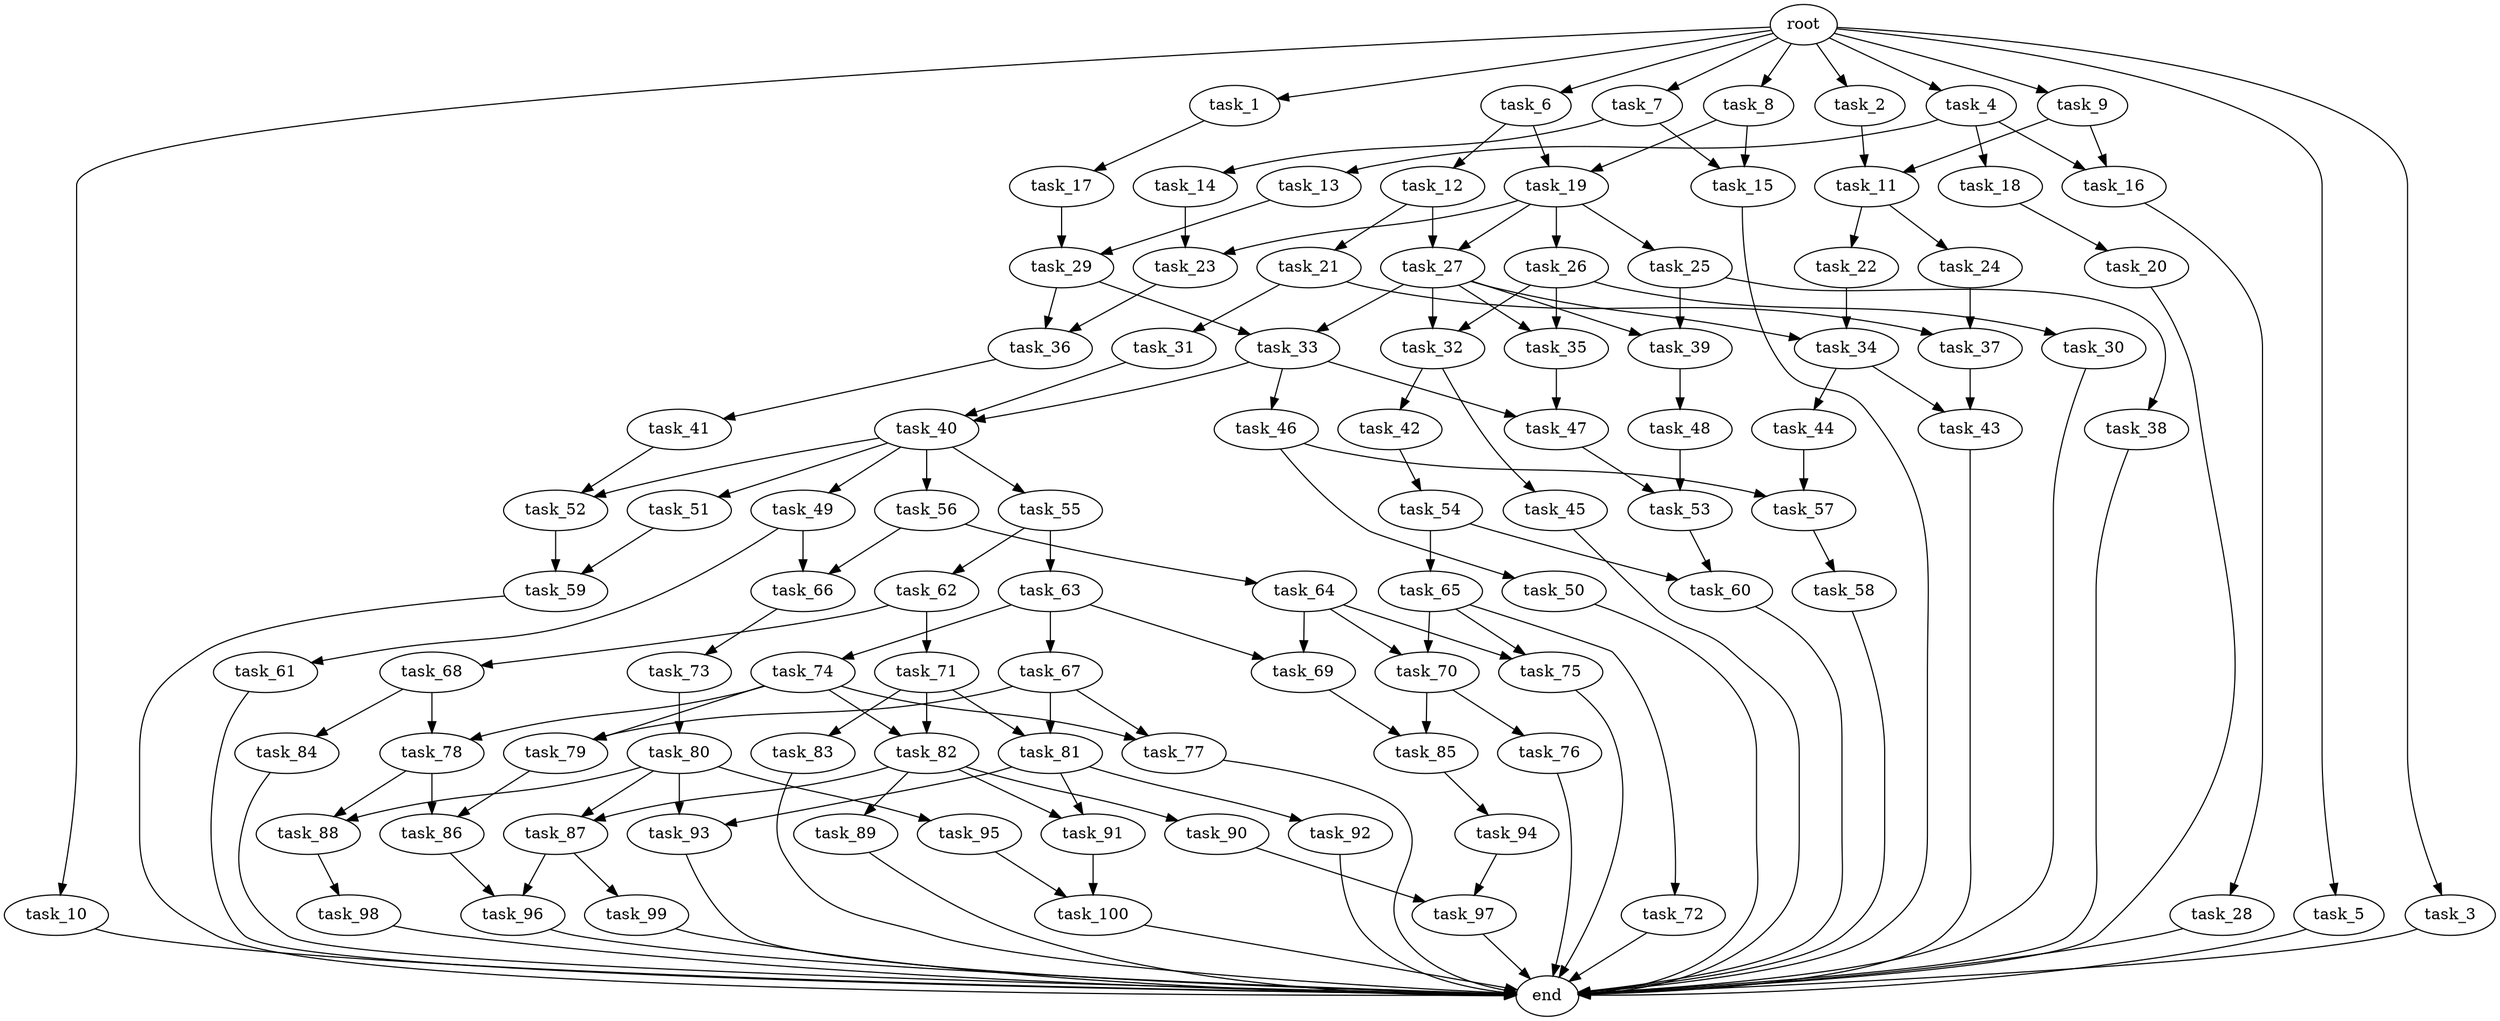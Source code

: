digraph G {
  task_13 [size="3.337842e+08"];
  task_10 [size="2.736114e+09"];
  task_84 [size="6.718390e+08"];
  task_54 [size="2.380734e+09"];
  task_50 [size="3.114890e+09"];
  task_58 [size="4.911015e+09"];
  task_14 [size="2.991436e+09"];
  root [size="0.000000e+00"];
  task_68 [size="2.220643e+09"];
  task_15 [size="4.782113e+09"];
  task_1 [size="3.184098e+09"];
  task_82 [size="3.131984e+09"];
  task_35 [size="4.300203e+09"];
  task_17 [size="2.442257e+09"];
  task_79 [size="3.165644e+09"];
  task_24 [size="3.652259e+09"];
  task_7 [size="2.026675e+09"];
  task_37 [size="4.841555e+09"];
  task_69 [size="4.634569e+09"];
  task_87 [size="8.493997e+08"];
  task_16 [size="2.054293e+09"];
  task_25 [size="4.302659e+09"];
  task_22 [size="3.934281e+08"];
  task_99 [size="4.346903e+09"];
  task_9 [size="1.691725e+09"];
  task_12 [size="4.591573e+09"];
  task_38 [size="1.226802e+08"];
  task_8 [size="1.876435e+08"];
  task_62 [size="3.891259e+08"];
  task_93 [size="6.678787e+08"];
  task_48 [size="6.661765e+08"];
  task_20 [size="9.981719e+07"];
  task_65 [size="4.018165e+09"];
  task_41 [size="1.926678e+08"];
  task_2 [size="4.319838e+09"];
  task_85 [size="3.530591e+09"];
  task_33 [size="4.732353e+09"];
  task_43 [size="3.348485e+09"];
  task_52 [size="4.284468e+09"];
  task_56 [size="1.058933e+09"];
  task_98 [size="2.208026e+09"];
  task_90 [size="2.609978e+09"];
  task_5 [size="3.693261e+09"];
  task_29 [size="1.543267e+09"];
  task_44 [size="1.688195e+09"];
  task_59 [size="2.537524e+09"];
  task_26 [size="1.768425e+09"];
  task_67 [size="2.844506e+09"];
  task_34 [size="3.508669e+09"];
  task_23 [size="5.807575e+08"];
  task_42 [size="1.726628e+09"];
  task_80 [size="3.110576e+09"];
  task_31 [size="4.101554e+09"];
  task_36 [size="4.374163e+09"];
  task_3 [size="3.696262e+09"];
  task_94 [size="3.703172e+09"];
  task_19 [size="2.943155e+09"];
  task_92 [size="4.613600e+09"];
  task_91 [size="2.065531e+09"];
  task_66 [size="2.637041e+09"];
  task_81 [size="4.067661e+09"];
  task_40 [size="5.650372e+08"];
  task_55 [size="2.993820e+09"];
  task_73 [size="1.429681e+08"];
  task_51 [size="5.385002e+08"];
  task_45 [size="4.687208e+09"];
  task_39 [size="2.695206e+09"];
  task_74 [size="1.725106e+09"];
  task_63 [size="4.025648e+09"];
  task_61 [size="1.417087e+09"];
  task_46 [size="1.047849e+09"];
  task_70 [size="4.979854e+09"];
  task_30 [size="1.142770e+09"];
  task_6 [size="4.512493e+09"];
  task_77 [size="2.827141e+09"];
  task_95 [size="3.664761e+08"];
  task_4 [size="3.439932e+09"];
  task_21 [size="2.562241e+09"];
  task_72 [size="2.504047e+09"];
  task_75 [size="1.533169e+09"];
  task_78 [size="2.584516e+09"];
  task_88 [size="2.309386e+09"];
  task_28 [size="3.576825e+09"];
  task_86 [size="3.829081e+08"];
  task_32 [size="3.653417e+09"];
  task_97 [size="2.051272e+09"];
  task_47 [size="4.023982e+09"];
  end [size="0.000000e+00"];
  task_71 [size="3.349324e+09"];
  task_89 [size="3.501789e+09"];
  task_49 [size="2.470431e+09"];
  task_53 [size="2.643077e+09"];
  task_100 [size="3.046392e+09"];
  task_57 [size="4.959429e+09"];
  task_96 [size="1.836377e+09"];
  task_64 [size="2.427409e+09"];
  task_83 [size="4.474964e+08"];
  task_27 [size="1.151092e+08"];
  task_11 [size="3.450392e+09"];
  task_76 [size="7.919435e+08"];
  task_18 [size="2.911253e+09"];
  task_60 [size="3.256885e+09"];

  task_13 -> task_29 [size="6.675684e+07"];
  task_10 -> end [size="1.000000e-12"];
  task_84 -> end [size="1.000000e-12"];
  task_54 -> task_65 [size="4.761468e+08"];
  task_54 -> task_60 [size="4.761468e+08"];
  task_50 -> end [size="1.000000e-12"];
  task_58 -> end [size="1.000000e-12"];
  task_14 -> task_23 [size="5.982872e+08"];
  root -> task_1 [size="1.000000e-12"];
  root -> task_6 [size="1.000000e-12"];
  root -> task_8 [size="1.000000e-12"];
  root -> task_5 [size="1.000000e-12"];
  root -> task_7 [size="1.000000e-12"];
  root -> task_3 [size="1.000000e-12"];
  root -> task_10 [size="1.000000e-12"];
  root -> task_4 [size="1.000000e-12"];
  root -> task_9 [size="1.000000e-12"];
  root -> task_2 [size="1.000000e-12"];
  task_68 -> task_78 [size="4.441286e+08"];
  task_68 -> task_84 [size="4.441286e+08"];
  task_15 -> end [size="1.000000e-12"];
  task_1 -> task_17 [size="6.368196e+08"];
  task_82 -> task_87 [size="3.131984e+08"];
  task_82 -> task_89 [size="3.131984e+08"];
  task_82 -> task_90 [size="3.131984e+08"];
  task_82 -> task_91 [size="3.131984e+08"];
  task_35 -> task_47 [size="4.300203e+08"];
  task_17 -> task_29 [size="4.884514e+08"];
  task_79 -> task_86 [size="3.165644e+08"];
  task_24 -> task_37 [size="7.304517e+08"];
  task_7 -> task_14 [size="4.053349e+08"];
  task_7 -> task_15 [size="4.053349e+08"];
  task_37 -> task_43 [size="4.841555e+08"];
  task_69 -> task_85 [size="4.634569e+08"];
  task_87 -> task_96 [size="8.493997e+07"];
  task_87 -> task_99 [size="8.493997e+07"];
  task_16 -> task_28 [size="2.054293e+08"];
  task_25 -> task_39 [size="8.605318e+08"];
  task_25 -> task_38 [size="8.605318e+08"];
  task_22 -> task_34 [size="7.868561e+07"];
  task_99 -> end [size="1.000000e-12"];
  task_9 -> task_11 [size="3.383451e+08"];
  task_9 -> task_16 [size="3.383451e+08"];
  task_12 -> task_21 [size="9.183146e+08"];
  task_12 -> task_27 [size="9.183146e+08"];
  task_38 -> end [size="1.000000e-12"];
  task_8 -> task_15 [size="3.752870e+07"];
  task_8 -> task_19 [size="3.752870e+07"];
  task_62 -> task_68 [size="7.782518e+07"];
  task_62 -> task_71 [size="7.782518e+07"];
  task_93 -> end [size="1.000000e-12"];
  task_48 -> task_53 [size="1.332353e+08"];
  task_20 -> end [size="1.000000e-12"];
  task_65 -> task_75 [size="8.036331e+08"];
  task_65 -> task_70 [size="8.036331e+08"];
  task_65 -> task_72 [size="8.036331e+08"];
  task_41 -> task_52 [size="3.853357e+07"];
  task_2 -> task_11 [size="8.639675e+08"];
  task_85 -> task_94 [size="3.530591e+08"];
  task_33 -> task_47 [size="4.732353e+08"];
  task_33 -> task_40 [size="4.732353e+08"];
  task_33 -> task_46 [size="4.732353e+08"];
  task_43 -> end [size="1.000000e-12"];
  task_52 -> task_59 [size="4.284468e+08"];
  task_56 -> task_64 [size="2.117866e+08"];
  task_56 -> task_66 [size="2.117866e+08"];
  task_98 -> end [size="1.000000e-12"];
  task_90 -> task_97 [size="5.219956e+08"];
  task_5 -> end [size="1.000000e-12"];
  task_29 -> task_36 [size="1.543267e+08"];
  task_29 -> task_33 [size="1.543267e+08"];
  task_44 -> task_57 [size="3.376390e+08"];
  task_59 -> end [size="1.000000e-12"];
  task_26 -> task_30 [size="3.536851e+08"];
  task_26 -> task_32 [size="3.536851e+08"];
  task_26 -> task_35 [size="3.536851e+08"];
  task_67 -> task_77 [size="5.689012e+08"];
  task_67 -> task_81 [size="5.689012e+08"];
  task_67 -> task_79 [size="5.689012e+08"];
  task_34 -> task_43 [size="3.508669e+08"];
  task_34 -> task_44 [size="3.508669e+08"];
  task_23 -> task_36 [size="5.807575e+07"];
  task_42 -> task_54 [size="3.453257e+08"];
  task_80 -> task_95 [size="6.221151e+08"];
  task_80 -> task_87 [size="6.221151e+08"];
  task_80 -> task_88 [size="6.221151e+08"];
  task_80 -> task_93 [size="6.221151e+08"];
  task_31 -> task_40 [size="8.203107e+08"];
  task_36 -> task_41 [size="4.374163e+08"];
  task_3 -> end [size="1.000000e-12"];
  task_94 -> task_97 [size="7.406345e+08"];
  task_19 -> task_23 [size="2.943155e+08"];
  task_19 -> task_25 [size="2.943155e+08"];
  task_19 -> task_27 [size="2.943155e+08"];
  task_19 -> task_26 [size="2.943155e+08"];
  task_92 -> end [size="1.000000e-12"];
  task_91 -> task_100 [size="2.065531e+08"];
  task_66 -> task_73 [size="2.637041e+08"];
  task_81 -> task_93 [size="4.067661e+08"];
  task_81 -> task_92 [size="4.067661e+08"];
  task_81 -> task_91 [size="4.067661e+08"];
  task_40 -> task_51 [size="5.650372e+07"];
  task_40 -> task_52 [size="5.650372e+07"];
  task_40 -> task_55 [size="5.650372e+07"];
  task_40 -> task_56 [size="5.650372e+07"];
  task_40 -> task_49 [size="5.650372e+07"];
  task_55 -> task_62 [size="5.987640e+08"];
  task_55 -> task_63 [size="5.987640e+08"];
  task_73 -> task_80 [size="2.859362e+07"];
  task_51 -> task_59 [size="1.077000e+08"];
  task_45 -> end [size="1.000000e-12"];
  task_39 -> task_48 [size="2.695206e+08"];
  task_74 -> task_78 [size="3.450212e+08"];
  task_74 -> task_77 [size="3.450212e+08"];
  task_74 -> task_79 [size="3.450212e+08"];
  task_74 -> task_82 [size="3.450212e+08"];
  task_63 -> task_67 [size="8.051296e+08"];
  task_63 -> task_69 [size="8.051296e+08"];
  task_63 -> task_74 [size="8.051296e+08"];
  task_61 -> end [size="1.000000e-12"];
  task_46 -> task_50 [size="2.095698e+08"];
  task_46 -> task_57 [size="2.095698e+08"];
  task_70 -> task_85 [size="4.979854e+08"];
  task_70 -> task_76 [size="4.979854e+08"];
  task_30 -> end [size="1.000000e-12"];
  task_6 -> task_19 [size="9.024986e+08"];
  task_6 -> task_12 [size="9.024986e+08"];
  task_77 -> end [size="1.000000e-12"];
  task_95 -> task_100 [size="7.329522e+07"];
  task_4 -> task_13 [size="6.879864e+08"];
  task_4 -> task_18 [size="6.879864e+08"];
  task_4 -> task_16 [size="6.879864e+08"];
  task_21 -> task_31 [size="5.124482e+08"];
  task_21 -> task_37 [size="5.124482e+08"];
  task_72 -> end [size="1.000000e-12"];
  task_75 -> end [size="1.000000e-12"];
  task_78 -> task_88 [size="2.584516e+08"];
  task_78 -> task_86 [size="2.584516e+08"];
  task_88 -> task_98 [size="2.309386e+08"];
  task_28 -> end [size="1.000000e-12"];
  task_86 -> task_96 [size="3.829081e+07"];
  task_32 -> task_45 [size="3.653417e+08"];
  task_32 -> task_42 [size="3.653417e+08"];
  task_97 -> end [size="1.000000e-12"];
  task_47 -> task_53 [size="4.023982e+08"];
  task_71 -> task_81 [size="6.698648e+08"];
  task_71 -> task_83 [size="6.698648e+08"];
  task_71 -> task_82 [size="6.698648e+08"];
  task_89 -> end [size="1.000000e-12"];
  task_49 -> task_66 [size="4.940863e+08"];
  task_49 -> task_61 [size="4.940863e+08"];
  task_53 -> task_60 [size="2.643077e+08"];
  task_100 -> end [size="1.000000e-12"];
  task_57 -> task_58 [size="4.959429e+08"];
  task_96 -> end [size="1.000000e-12"];
  task_64 -> task_69 [size="4.854818e+08"];
  task_64 -> task_75 [size="4.854818e+08"];
  task_64 -> task_70 [size="4.854818e+08"];
  task_83 -> end [size="1.000000e-12"];
  task_27 -> task_34 [size="1.151092e+07"];
  task_27 -> task_33 [size="1.151092e+07"];
  task_27 -> task_39 [size="1.151092e+07"];
  task_27 -> task_32 [size="1.151092e+07"];
  task_27 -> task_35 [size="1.151092e+07"];
  task_11 -> task_24 [size="3.450392e+08"];
  task_11 -> task_22 [size="3.450392e+08"];
  task_76 -> end [size="1.000000e-12"];
  task_18 -> task_20 [size="5.822507e+08"];
  task_60 -> end [size="1.000000e-12"];
}
